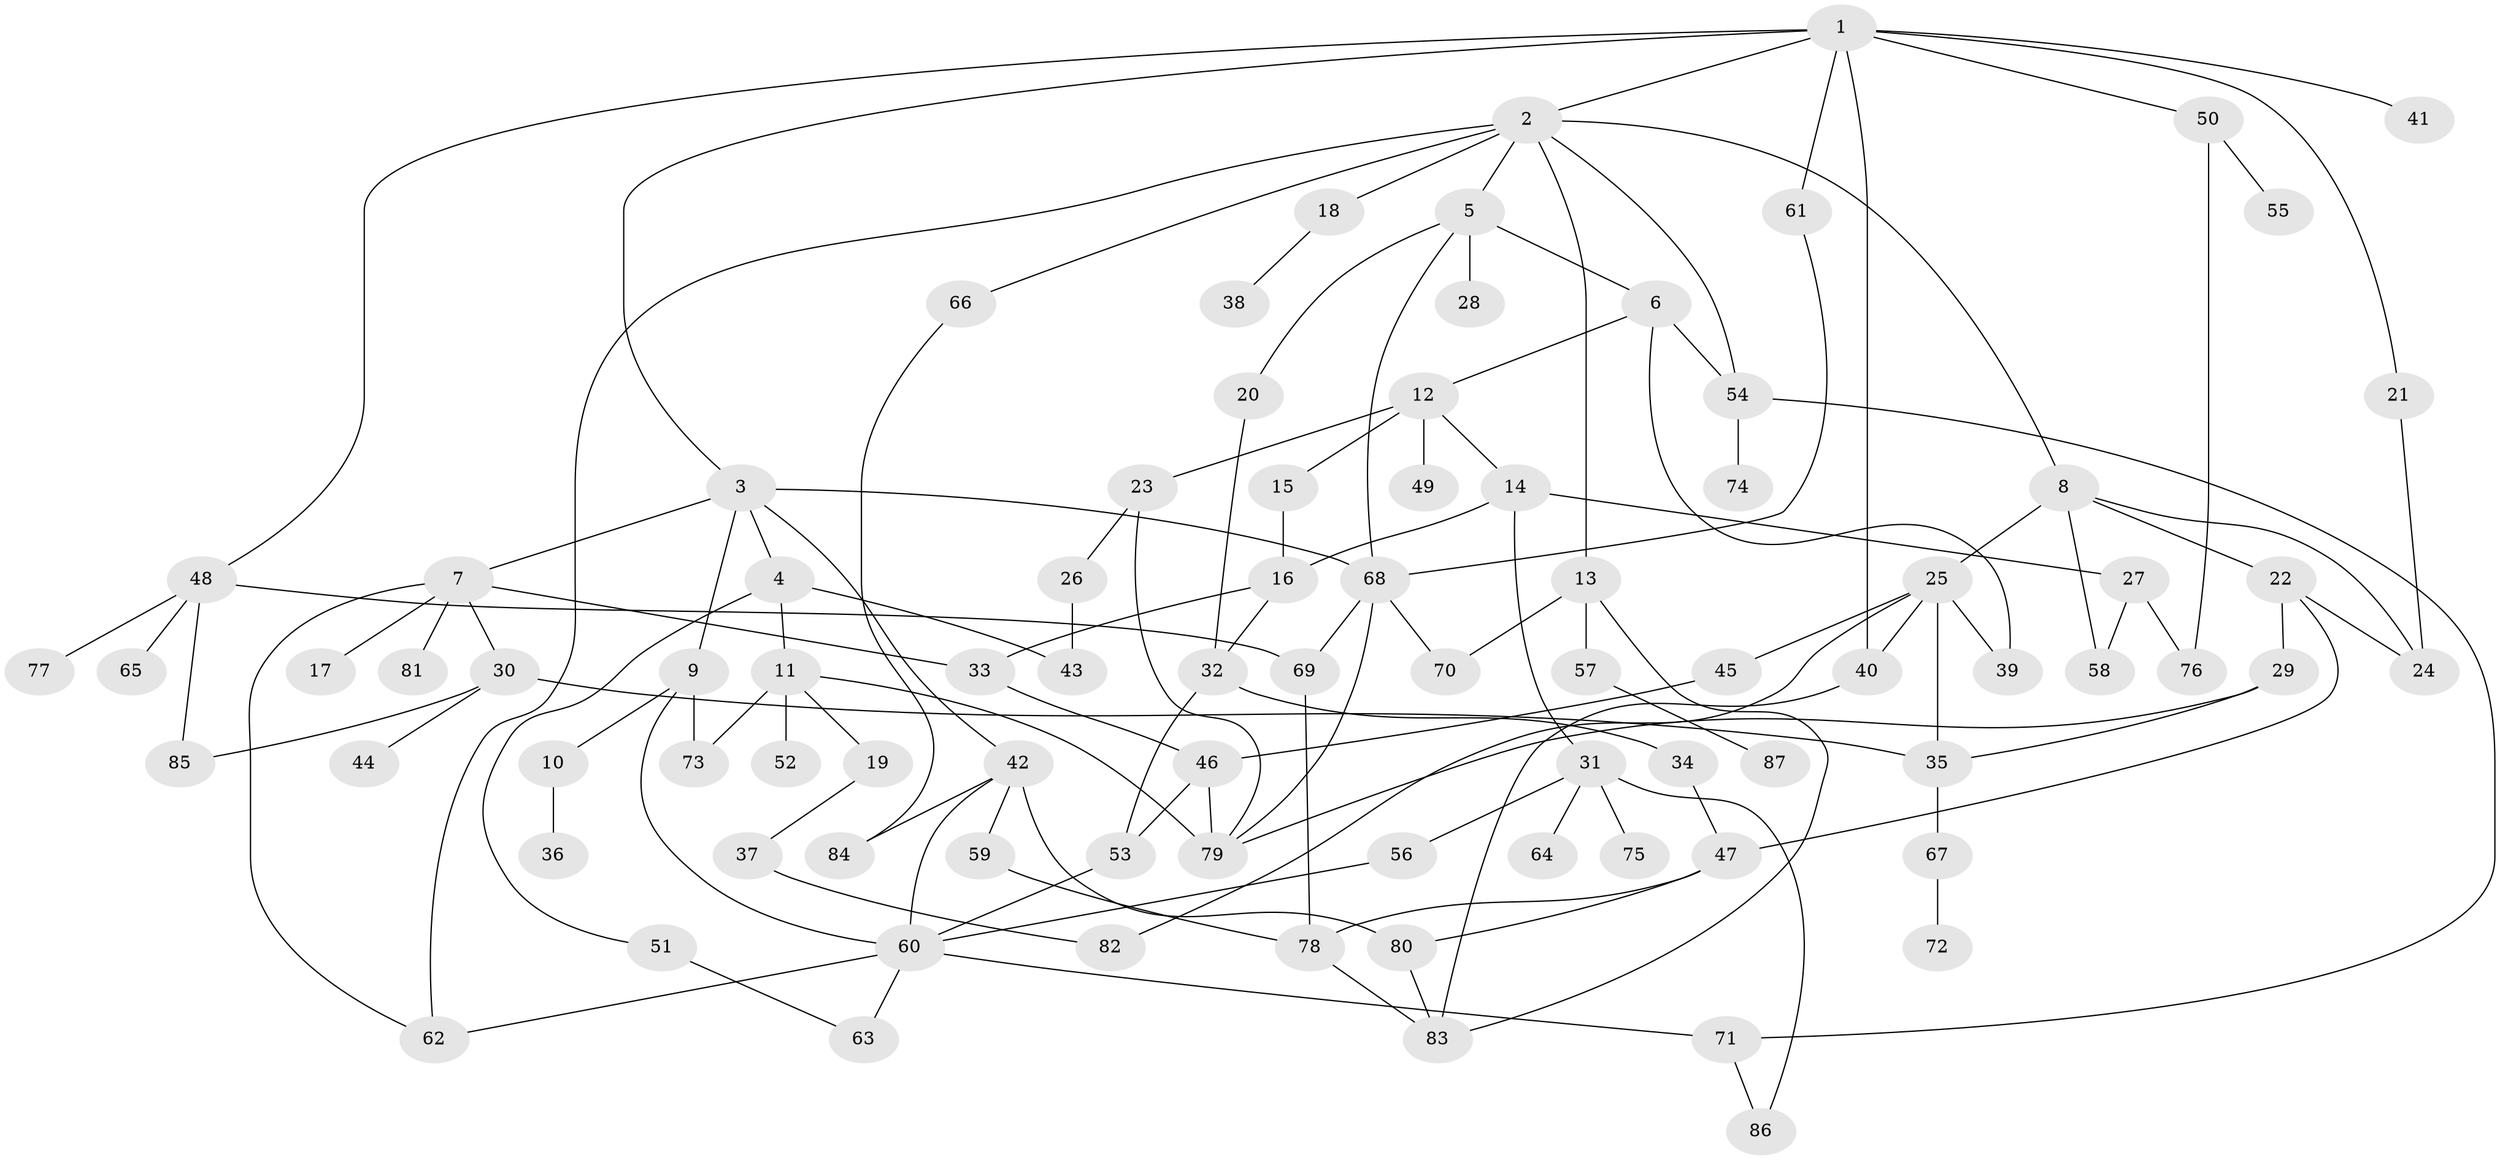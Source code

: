 // coarse degree distribution, {8: 0.03389830508474576, 10: 0.01694915254237288, 4: 0.15254237288135594, 6: 0.1016949152542373, 7: 0.03389830508474576, 2: 0.288135593220339, 5: 0.0847457627118644, 1: 0.2033898305084746, 3: 0.0847457627118644}
// Generated by graph-tools (version 1.1) at 2025/23/03/03/25 07:23:32]
// undirected, 87 vertices, 128 edges
graph export_dot {
graph [start="1"]
  node [color=gray90,style=filled];
  1;
  2;
  3;
  4;
  5;
  6;
  7;
  8;
  9;
  10;
  11;
  12;
  13;
  14;
  15;
  16;
  17;
  18;
  19;
  20;
  21;
  22;
  23;
  24;
  25;
  26;
  27;
  28;
  29;
  30;
  31;
  32;
  33;
  34;
  35;
  36;
  37;
  38;
  39;
  40;
  41;
  42;
  43;
  44;
  45;
  46;
  47;
  48;
  49;
  50;
  51;
  52;
  53;
  54;
  55;
  56;
  57;
  58;
  59;
  60;
  61;
  62;
  63;
  64;
  65;
  66;
  67;
  68;
  69;
  70;
  71;
  72;
  73;
  74;
  75;
  76;
  77;
  78;
  79;
  80;
  81;
  82;
  83;
  84;
  85;
  86;
  87;
  1 -- 2;
  1 -- 3;
  1 -- 21;
  1 -- 40;
  1 -- 41;
  1 -- 48;
  1 -- 50;
  1 -- 61;
  2 -- 5;
  2 -- 8;
  2 -- 13;
  2 -- 18;
  2 -- 54;
  2 -- 62;
  2 -- 66;
  3 -- 4;
  3 -- 7;
  3 -- 9;
  3 -- 42;
  3 -- 68;
  4 -- 11;
  4 -- 51;
  4 -- 43;
  5 -- 6;
  5 -- 20;
  5 -- 28;
  5 -- 68;
  6 -- 12;
  6 -- 39;
  6 -- 54;
  7 -- 17;
  7 -- 30;
  7 -- 81;
  7 -- 62;
  7 -- 33;
  8 -- 22;
  8 -- 24;
  8 -- 25;
  8 -- 58;
  9 -- 10;
  9 -- 60;
  9 -- 73;
  10 -- 36;
  11 -- 19;
  11 -- 52;
  11 -- 73;
  11 -- 79;
  12 -- 14;
  12 -- 15;
  12 -- 23;
  12 -- 49;
  13 -- 57;
  13 -- 70;
  13 -- 83;
  14 -- 16;
  14 -- 27;
  14 -- 31;
  15 -- 16;
  16 -- 32;
  16 -- 33;
  18 -- 38;
  19 -- 37;
  20 -- 32;
  21 -- 24;
  22 -- 29;
  22 -- 47;
  22 -- 24;
  23 -- 26;
  23 -- 79;
  25 -- 35;
  25 -- 45;
  25 -- 82;
  25 -- 40;
  25 -- 39;
  26 -- 43;
  27 -- 58;
  27 -- 76;
  29 -- 79;
  29 -- 35;
  30 -- 44;
  30 -- 85;
  30 -- 35;
  31 -- 56;
  31 -- 64;
  31 -- 75;
  31 -- 86;
  32 -- 34;
  32 -- 53;
  33 -- 46;
  34 -- 47;
  35 -- 67;
  37 -- 82;
  40 -- 83;
  42 -- 59;
  42 -- 60;
  42 -- 84;
  42 -- 80;
  45 -- 46;
  46 -- 53;
  46 -- 79;
  47 -- 78;
  47 -- 80;
  48 -- 65;
  48 -- 69;
  48 -- 77;
  48 -- 85;
  50 -- 55;
  50 -- 76;
  51 -- 63;
  53 -- 60;
  54 -- 74;
  54 -- 71;
  56 -- 60;
  57 -- 87;
  59 -- 78;
  60 -- 71;
  60 -- 63;
  60 -- 62;
  61 -- 68;
  66 -- 84;
  67 -- 72;
  68 -- 70;
  68 -- 69;
  68 -- 79;
  69 -- 78;
  71 -- 86;
  78 -- 83;
  80 -- 83;
}
